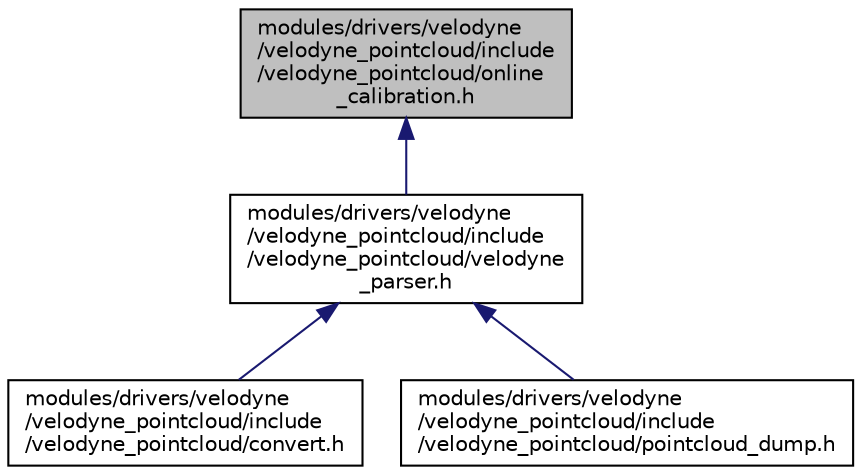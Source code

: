 digraph "modules/drivers/velodyne/velodyne_pointcloud/include/velodyne_pointcloud/online_calibration.h"
{
  edge [fontname="Helvetica",fontsize="10",labelfontname="Helvetica",labelfontsize="10"];
  node [fontname="Helvetica",fontsize="10",shape=record];
  Node1 [label="modules/drivers/velodyne\l/velodyne_pointcloud/include\l/velodyne_pointcloud/online\l_calibration.h",height=0.2,width=0.4,color="black", fillcolor="grey75", style="filled" fontcolor="black"];
  Node1 -> Node2 [dir="back",color="midnightblue",fontsize="10",style="solid",fontname="Helvetica"];
  Node2 [label="modules/drivers/velodyne\l/velodyne_pointcloud/include\l/velodyne_pointcloud/velodyne\l_parser.h",height=0.2,width=0.4,color="black", fillcolor="white", style="filled",URL="$velodyne__parser_8h.html"];
  Node2 -> Node3 [dir="back",color="midnightblue",fontsize="10",style="solid",fontname="Helvetica"];
  Node3 [label="modules/drivers/velodyne\l/velodyne_pointcloud/include\l/velodyne_pointcloud/convert.h",height=0.2,width=0.4,color="black", fillcolor="white", style="filled",URL="$convert_8h.html"];
  Node2 -> Node4 [dir="back",color="midnightblue",fontsize="10",style="solid",fontname="Helvetica"];
  Node4 [label="modules/drivers/velodyne\l/velodyne_pointcloud/include\l/velodyne_pointcloud/pointcloud_dump.h",height=0.2,width=0.4,color="black", fillcolor="white", style="filled",URL="$pointcloud__dump_8h.html"];
}
